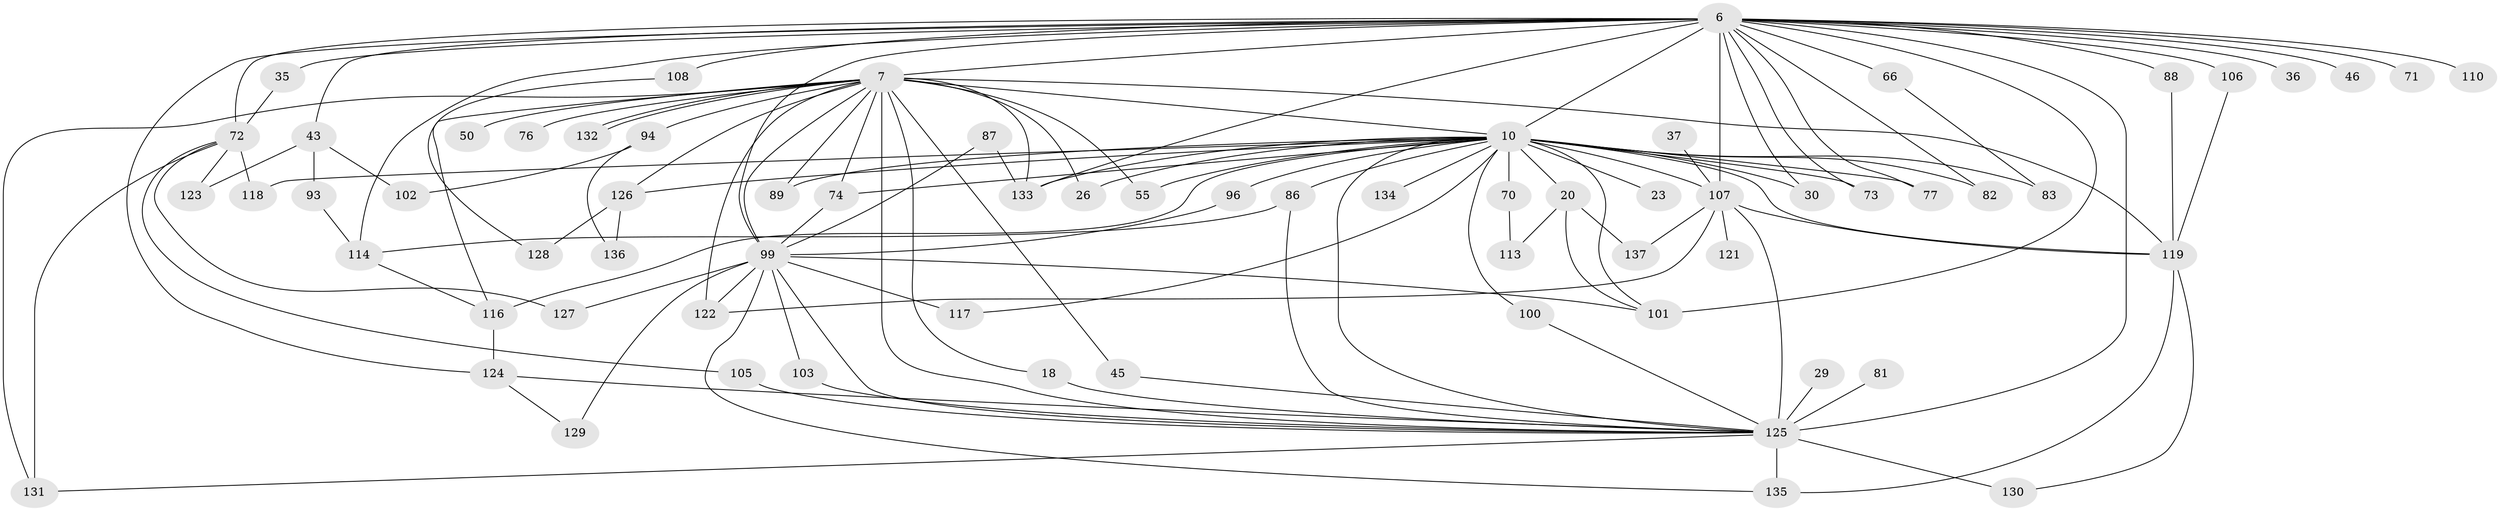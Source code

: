 // original degree distribution, {21: 0.021897810218978103, 22: 0.0072992700729927005, 20: 0.0072992700729927005, 27: 0.0072992700729927005, 19: 0.0072992700729927005, 18: 0.0072992700729927005, 36: 0.0072992700729927005, 29: 0.0072992700729927005, 5: 0.06569343065693431, 13: 0.0072992700729927005, 3: 0.20437956204379562, 2: 0.5401459854014599, 4: 0.072992700729927, 6: 0.021897810218978103, 8: 0.014598540145985401}
// Generated by graph-tools (version 1.1) at 2025/45/03/09/25 04:45:48]
// undirected, 68 vertices, 127 edges
graph export_dot {
graph [start="1"]
  node [color=gray90,style=filled];
  6 [super="+1+5"];
  7 [super="+2"];
  10 [super="+9"];
  18;
  20 [super="+13"];
  23;
  26;
  29;
  30;
  35 [super="+16"];
  36;
  37;
  43;
  45;
  46;
  50;
  55 [super="+34"];
  66;
  70;
  71;
  72 [super="+68"];
  73 [super="+48"];
  74 [super="+52"];
  76;
  77;
  81;
  82;
  83;
  86 [super="+67+61"];
  87;
  88;
  89;
  93;
  94;
  96;
  99 [super="+56+57"];
  100;
  101 [super="+90"];
  102;
  103;
  105;
  106;
  107 [super="+39+85+104"];
  108;
  110;
  113;
  114 [super="+58+60"];
  116 [super="+111"];
  117;
  118;
  119 [super="+25+69"];
  121;
  122 [super="+91"];
  123;
  124 [super="+62"];
  125 [super="+31+59+120"];
  126 [super="+54+12"];
  127;
  128;
  129;
  130;
  131 [super="+33"];
  132;
  133 [super="+95"];
  134;
  135 [super="+112"];
  136;
  137;
  6 -- 7 [weight=8];
  6 -- 10 [weight=8];
  6 -- 30;
  6 -- 36 [weight=2];
  6 -- 43 [weight=2];
  6 -- 46 [weight=2];
  6 -- 71 [weight=2];
  6 -- 82;
  6 -- 108 [weight=2];
  6 -- 110 [weight=2];
  6 -- 66 [weight=2];
  6 -- 72 [weight=3];
  6 -- 106;
  6 -- 114 [weight=3];
  6 -- 125 [weight=15];
  6 -- 73;
  6 -- 35 [weight=3];
  6 -- 99 [weight=6];
  6 -- 77;
  6 -- 88;
  6 -- 101 [weight=3];
  6 -- 107 [weight=5];
  6 -- 124 [weight=2];
  6 -- 133;
  7 -- 10 [weight=4];
  7 -- 50 [weight=2];
  7 -- 76 [weight=2];
  7 -- 94 [weight=2];
  7 -- 122;
  7 -- 132;
  7 -- 132;
  7 -- 18;
  7 -- 89;
  7 -- 26;
  7 -- 45;
  7 -- 116 [weight=2];
  7 -- 55;
  7 -- 125 [weight=5];
  7 -- 119;
  7 -- 131;
  7 -- 133;
  7 -- 74;
  7 -- 126;
  7 -- 99;
  10 -- 23 [weight=2];
  10 -- 26;
  10 -- 70 [weight=2];
  10 -- 77;
  10 -- 82;
  10 -- 117;
  10 -- 118;
  10 -- 134 [weight=2];
  10 -- 133 [weight=2];
  10 -- 73 [weight=3];
  10 -- 20 [weight=3];
  10 -- 83;
  10 -- 89;
  10 -- 30;
  10 -- 96;
  10 -- 100;
  10 -- 55 [weight=2];
  10 -- 126 [weight=3];
  10 -- 125 [weight=5];
  10 -- 119 [weight=4];
  10 -- 107 [weight=5];
  10 -- 74;
  10 -- 86 [weight=2];
  10 -- 101;
  10 -- 116 [weight=3];
  18 -- 125;
  20 -- 113;
  20 -- 137;
  20 -- 101;
  29 -- 125 [weight=2];
  35 -- 72;
  37 -- 107;
  43 -- 93;
  43 -- 102;
  43 -- 123;
  45 -- 125;
  66 -- 83;
  70 -- 113;
  72 -- 131;
  72 -- 105;
  72 -- 118;
  72 -- 123;
  72 -- 127;
  74 -- 99;
  81 -- 125 [weight=2];
  86 -- 125 [weight=2];
  86 -- 114;
  87 -- 133;
  87 -- 99;
  88 -- 119;
  93 -- 114;
  94 -- 102;
  94 -- 136;
  96 -- 99;
  99 -- 135;
  99 -- 129;
  99 -- 101;
  99 -- 103;
  99 -- 117;
  99 -- 122;
  99 -- 125;
  99 -- 127;
  100 -- 125;
  103 -- 125;
  105 -- 125;
  106 -- 119;
  107 -- 137;
  107 -- 121 [weight=2];
  107 -- 125 [weight=3];
  107 -- 119;
  107 -- 122;
  108 -- 128;
  114 -- 116;
  116 -- 124;
  119 -- 130;
  119 -- 135;
  124 -- 129;
  124 -- 125;
  125 -- 135 [weight=2];
  125 -- 131;
  125 -- 130;
  126 -- 128;
  126 -- 136;
}
